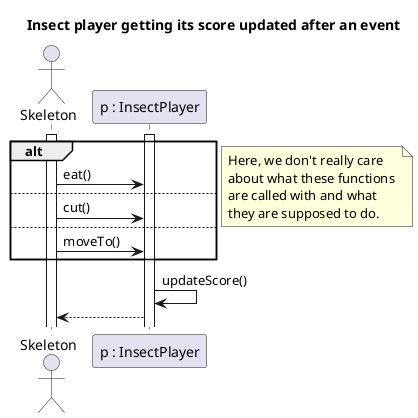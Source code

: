 @startuml Insect player score

title Insect player getting its score updated after an event

actor "Skeleton" as Ac
participant "p : InsectPlayer" as P

activate Ac
activate P

alt
    Ac -> P : eat()
else 
    Ac -> P : cut()
else
    Ac -> P : moveTo()
end 
note right 
Here, we don't really care 
about what these functions 
are called with and what 
they are supposed to do.
end note

P -> P : updateScore()

P --> Ac



@enduml